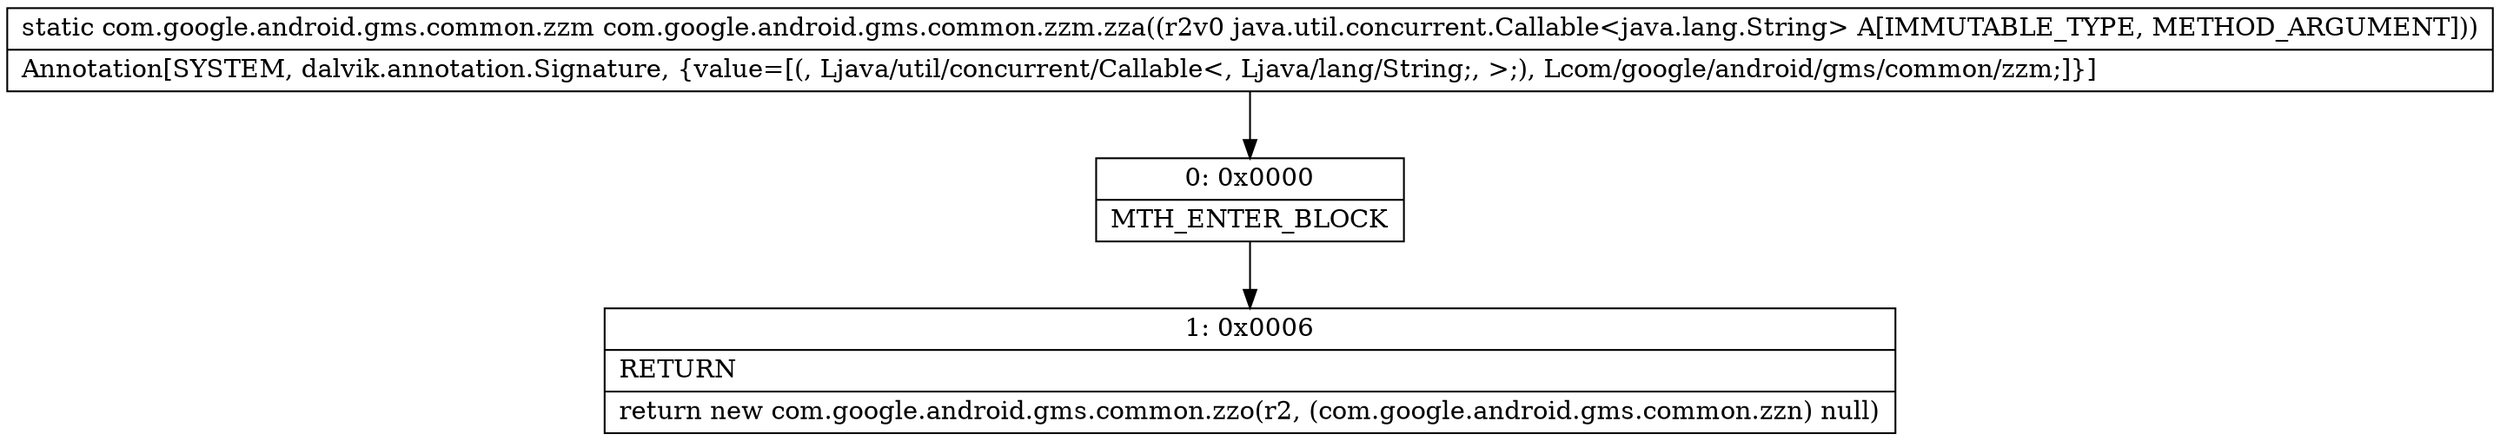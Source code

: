 digraph "CFG forcom.google.android.gms.common.zzm.zza(Ljava\/util\/concurrent\/Callable;)Lcom\/google\/android\/gms\/common\/zzm;" {
Node_0 [shape=record,label="{0\:\ 0x0000|MTH_ENTER_BLOCK\l}"];
Node_1 [shape=record,label="{1\:\ 0x0006|RETURN\l|return new com.google.android.gms.common.zzo(r2, (com.google.android.gms.common.zzn) null)\l}"];
MethodNode[shape=record,label="{static com.google.android.gms.common.zzm com.google.android.gms.common.zzm.zza((r2v0 java.util.concurrent.Callable\<java.lang.String\> A[IMMUTABLE_TYPE, METHOD_ARGUMENT]))  | Annotation[SYSTEM, dalvik.annotation.Signature, \{value=[(, Ljava\/util\/concurrent\/Callable\<, Ljava\/lang\/String;, \>;), Lcom\/google\/android\/gms\/common\/zzm;]\}]\l}"];
MethodNode -> Node_0;
Node_0 -> Node_1;
}

